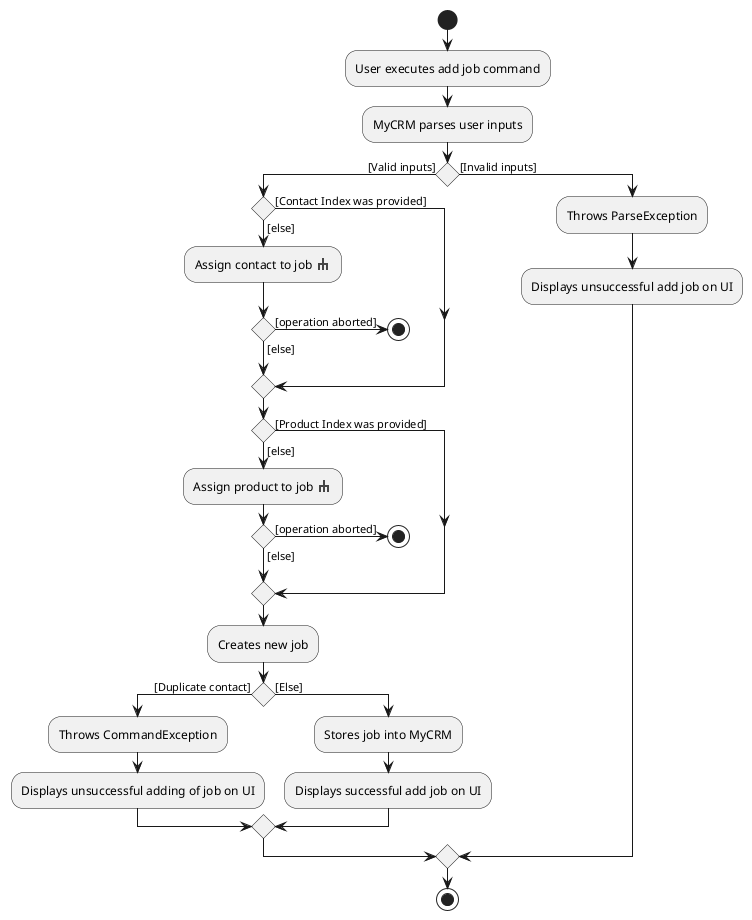 @startuml
sprite $rake [16x16/8] {
0000000000000000
0000000jj0000000
0000000jj0000000
0005555jj5555000
000jjeejjeejj000
000jj00jj00jj000
000jj00jj00jj000
0000000000000000
}

start
:User executes add job command;
:MyCRM parses user inputs;
if () then ([Valid inputs])
    if () then ([Contact Index was provided])
    else ([else])
        :Assign contact to job <$rake>;
        if () then([operation aborted])
            stop;
        else ([else])
        endif
    endif

if () then ([Product Index was provided])
    else ([else])
        :Assign product to job <$rake>;
        if () then([operation aborted])
            stop;
        else ([else])
        endif
    endif

    :Creates new job;
    if () then ([Duplicate contact])
        :Throws CommandException;
        :Displays unsuccessful adding of job on UI;
    else ([Else])
        :Stores job into MyCRM;
        :Displays successful add job on UI;
    endif

else ([Invalid inputs])
    :Throws ParseException;
    :Displays unsuccessful add job on UI;
endif
stop
@enduml
